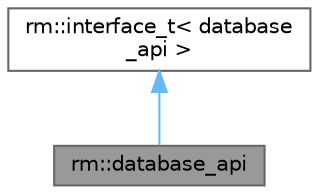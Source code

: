 digraph "rm::database_api"
{
 // LATEX_PDF_SIZE
  bgcolor="transparent";
  edge [fontname=Helvetica,fontsize=10,labelfontname=Helvetica,labelfontsize=10];
  node [fontname=Helvetica,fontsize=10,shape=box,height=0.2,width=0.4];
  Node1 [id="Node000001",label="rm::database_api",height=0.2,width=0.4,color="gray40", fillcolor="grey60", style="filled", fontcolor="black",tooltip="Абстрактный интерфейс для работы с сущностями базы данных через JSON."];
  Node2 -> Node1 [id="edge1_Node000001_Node000002",dir="back",color="steelblue1",style="solid",tooltip=" "];
  Node2 [id="Node000002",label="rm::interface_t\< database\l_api \>",height=0.2,width=0.4,color="gray40", fillcolor="white", style="filled",URL="$classrm_1_1interface__t.html",tooltip=" "];
}
